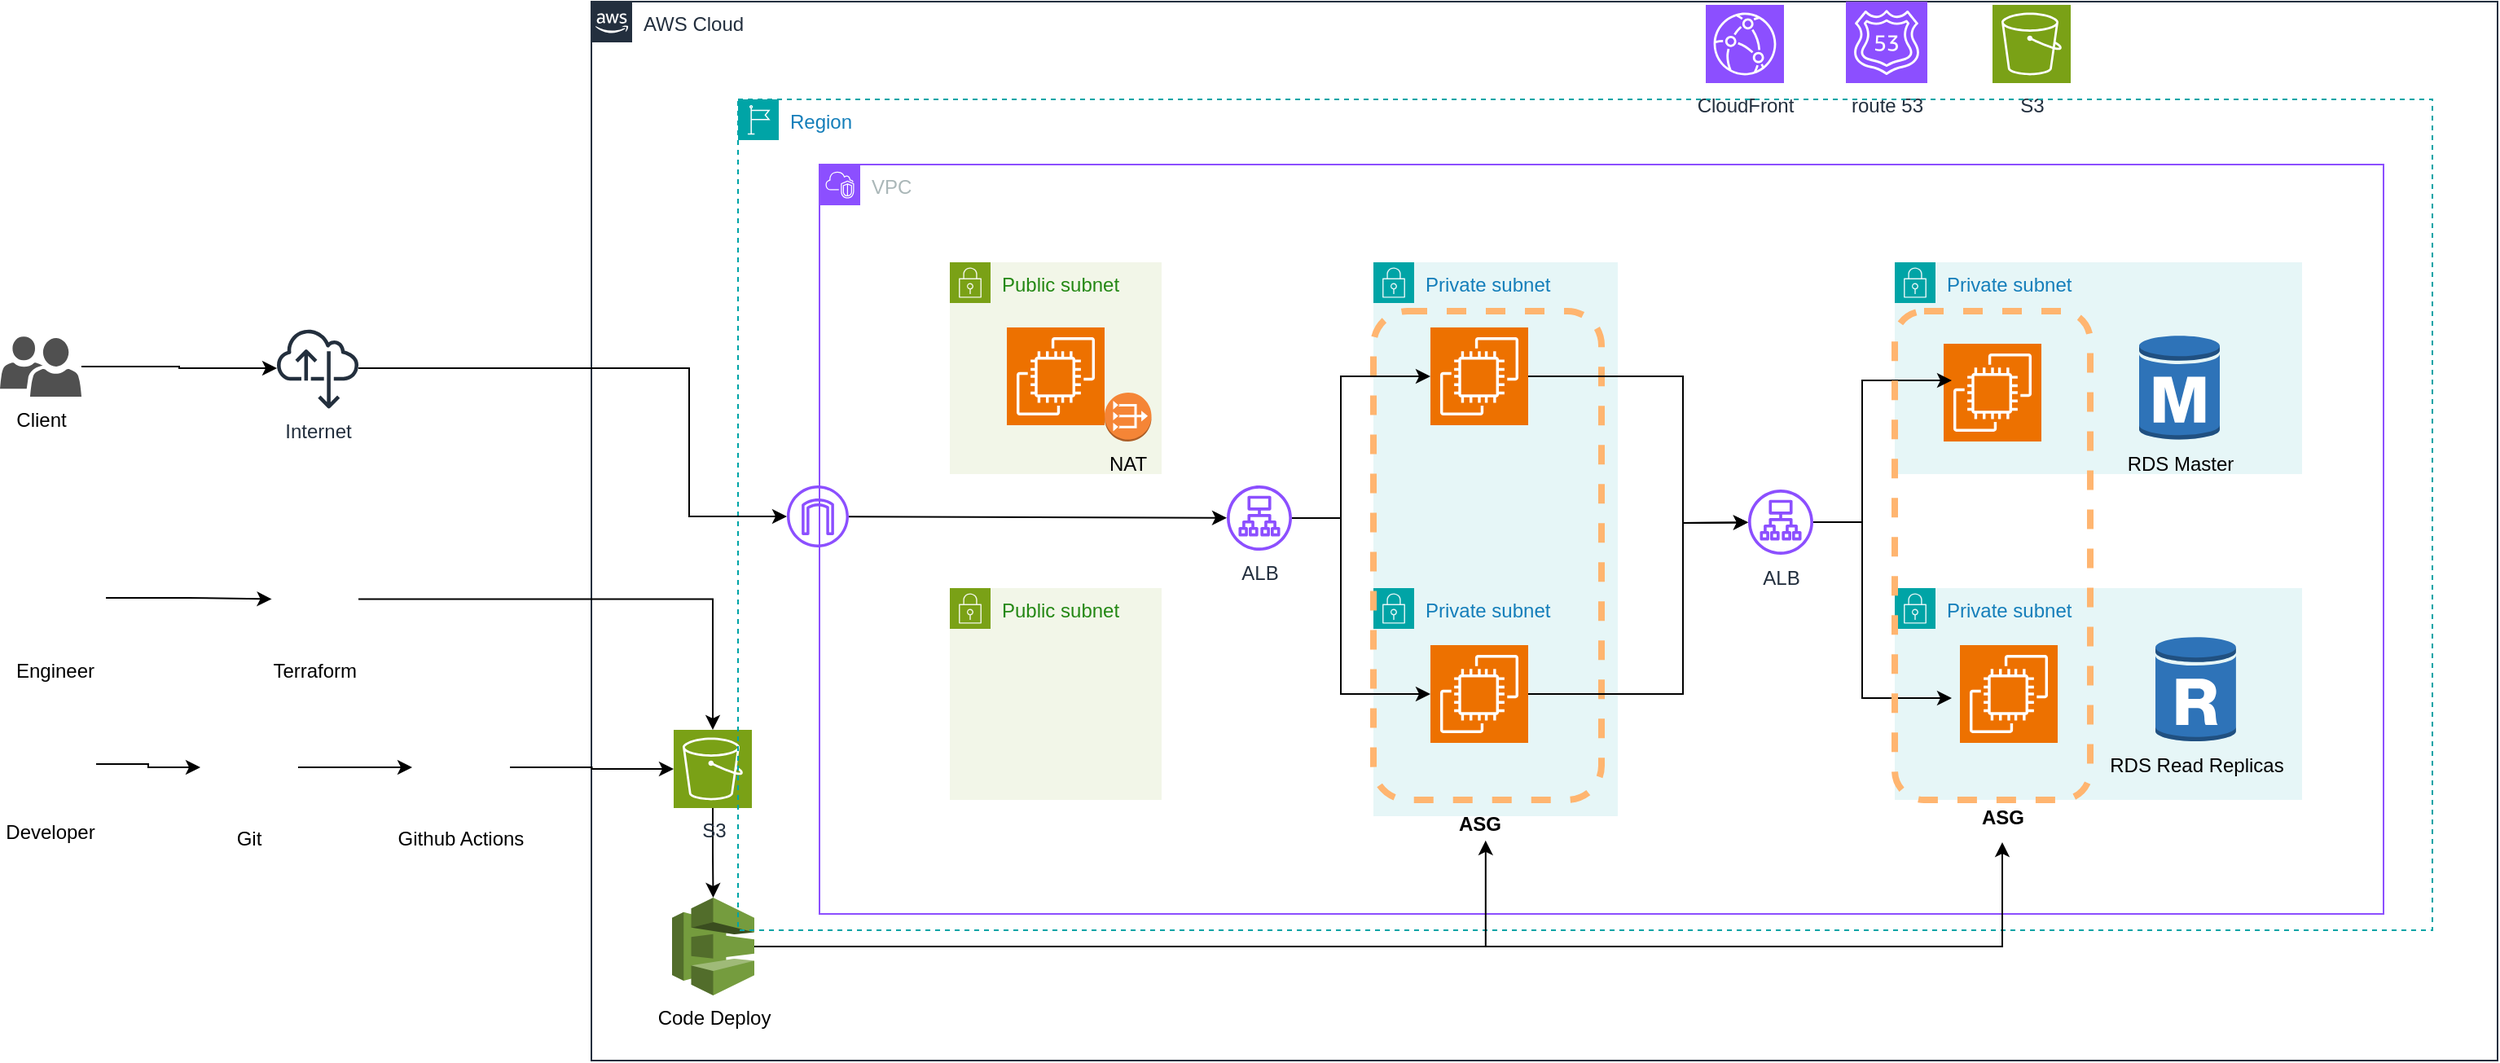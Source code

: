 <mxfile version="26.0.10">
  <diagram name="페이지-1" id="9uPsEOYuCl8V5DK4UBhb">
    <mxGraphModel dx="3267" dy="1308" grid="1" gridSize="10" guides="1" tooltips="1" connect="1" arrows="1" fold="1" page="1" pageScale="1" pageWidth="827" pageHeight="1169" math="0" shadow="0">
      <root>
        <mxCell id="0" />
        <mxCell id="1" parent="0" />
        <mxCell id="Z1jPWekJvONRtCLU7zwD-3" value="AWS Cloud" style="points=[[0,0],[0.25,0],[0.5,0],[0.75,0],[1,0],[1,0.25],[1,0.5],[1,0.75],[1,1],[0.75,1],[0.5,1],[0.25,1],[0,1],[0,0.75],[0,0.5],[0,0.25]];outlineConnect=0;gradientColor=none;html=1;whiteSpace=wrap;fontSize=12;fontStyle=0;container=1;pointerEvents=0;collapsible=0;recursiveResize=0;shape=mxgraph.aws4.group;grIcon=mxgraph.aws4.group_aws_cloud_alt;strokeColor=#232F3E;fillColor=none;verticalAlign=top;align=left;spacingLeft=30;fontColor=#232F3E;dashed=0;" parent="1" vertex="1">
          <mxGeometry x="-270" y="250" width="1170" height="650" as="geometry" />
        </mxCell>
        <mxCell id="Z1jPWekJvONRtCLU7zwD-21" value="route 53" style="sketch=0;points=[[0,0,0],[0.25,0,0],[0.5,0,0],[0.75,0,0],[1,0,0],[0,1,0],[0.25,1,0],[0.5,1,0],[0.75,1,0],[1,1,0],[0,0.25,0],[0,0.5,0],[0,0.75,0],[1,0.25,0],[1,0.5,0],[1,0.75,0]];outlineConnect=0;fontColor=#232F3E;fillColor=#8C4FFF;strokeColor=#ffffff;dashed=0;verticalLabelPosition=bottom;verticalAlign=top;align=center;html=1;fontSize=12;fontStyle=0;aspect=fixed;shape=mxgraph.aws4.resourceIcon;resIcon=mxgraph.aws4.route_53;" parent="Z1jPWekJvONRtCLU7zwD-3" vertex="1">
          <mxGeometry x="770" width="50" height="50" as="geometry" />
        </mxCell>
        <mxCell id="Z1jPWekJvONRtCLU7zwD-22" value="S3" style="sketch=0;points=[[0,0,0],[0.25,0,0],[0.5,0,0],[0.75,0,0],[1,0,0],[0,1,0],[0.25,1,0],[0.5,1,0],[0.75,1,0],[1,1,0],[0,0.25,0],[0,0.5,0],[0,0.75,0],[1,0.25,0],[1,0.5,0],[1,0.75,0]];outlineConnect=0;fontColor=#232F3E;fillColor=#7AA116;strokeColor=#ffffff;dashed=0;verticalLabelPosition=bottom;verticalAlign=top;align=center;html=1;fontSize=12;fontStyle=0;aspect=fixed;shape=mxgraph.aws4.resourceIcon;resIcon=mxgraph.aws4.s3;" parent="Z1jPWekJvONRtCLU7zwD-3" vertex="1">
          <mxGeometry x="860" y="2" width="48" height="48" as="geometry" />
        </mxCell>
        <mxCell id="Z1jPWekJvONRtCLU7zwD-48" value="CloudFront" style="sketch=0;points=[[0,0,0],[0.25,0,0],[0.5,0,0],[0.75,0,0],[1,0,0],[0,1,0],[0.25,1,0],[0.5,1,0],[0.75,1,0],[1,1,0],[0,0.25,0],[0,0.5,0],[0,0.75,0],[1,0.25,0],[1,0.5,0],[1,0.75,0]];outlineConnect=0;fontColor=#232F3E;fillColor=#8C4FFF;strokeColor=#ffffff;dashed=0;verticalLabelPosition=bottom;verticalAlign=top;align=center;html=1;fontSize=12;fontStyle=0;aspect=fixed;shape=mxgraph.aws4.resourceIcon;resIcon=mxgraph.aws4.cloudfront;" parent="Z1jPWekJvONRtCLU7zwD-3" vertex="1">
          <mxGeometry x="684" y="2" width="48" height="48" as="geometry" />
        </mxCell>
        <mxCell id="ugYfDKlQI9rsIuGAAbaz-17" value="" style="edgeStyle=orthogonalEdgeStyle;rounded=0;orthogonalLoop=1;jettySize=auto;html=1;" edge="1" parent="Z1jPWekJvONRtCLU7zwD-3" source="ugYfDKlQI9rsIuGAAbaz-14" target="ugYfDKlQI9rsIuGAAbaz-16">
          <mxGeometry relative="1" as="geometry" />
        </mxCell>
        <mxCell id="ugYfDKlQI9rsIuGAAbaz-14" value="S3" style="sketch=0;points=[[0,0,0],[0.25,0,0],[0.5,0,0],[0.75,0,0],[1,0,0],[0,1,0],[0.25,1,0],[0.5,1,0],[0.75,1,0],[1,1,0],[0,0.25,0],[0,0.5,0],[0,0.75,0],[1,0.25,0],[1,0.5,0],[1,0.75,0]];outlineConnect=0;fontColor=#232F3E;fillColor=#7AA116;strokeColor=#ffffff;dashed=0;verticalLabelPosition=bottom;verticalAlign=top;align=center;html=1;fontSize=12;fontStyle=0;aspect=fixed;shape=mxgraph.aws4.resourceIcon;resIcon=mxgraph.aws4.s3;" vertex="1" parent="Z1jPWekJvONRtCLU7zwD-3">
          <mxGeometry x="50.5" y="447" width="48" height="48" as="geometry" />
        </mxCell>
        <mxCell id="ugYfDKlQI9rsIuGAAbaz-16" value="Code Deploy" style="outlineConnect=0;dashed=0;verticalLabelPosition=bottom;verticalAlign=top;align=center;html=1;shape=mxgraph.aws3.codedeploy;fillColor=#759C3E;gradientColor=none;" vertex="1" parent="Z1jPWekJvONRtCLU7zwD-3">
          <mxGeometry x="49.5" y="550" width="50.5" height="60" as="geometry" />
        </mxCell>
        <mxCell id="Z1jPWekJvONRtCLU7zwD-4" value="Region" style="points=[[0,0],[0.25,0],[0.5,0],[0.75,0],[1,0],[1,0.25],[1,0.5],[1,0.75],[1,1],[0.75,1],[0.5,1],[0.25,1],[0,1],[0,0.75],[0,0.5],[0,0.25]];outlineConnect=0;gradientColor=none;html=1;whiteSpace=wrap;fontSize=12;fontStyle=0;container=1;pointerEvents=0;collapsible=0;recursiveResize=0;shape=mxgraph.aws4.group;grIcon=mxgraph.aws4.group_region;strokeColor=#00A4A6;fillColor=none;verticalAlign=top;align=left;spacingLeft=30;fontColor=#147EBA;dashed=1;" parent="1" vertex="1">
          <mxGeometry x="-180" y="310" width="1040" height="510" as="geometry" />
        </mxCell>
        <mxCell id="Z1jPWekJvONRtCLU7zwD-1" value="VPC" style="points=[[0,0],[0.25,0],[0.5,0],[0.75,0],[1,0],[1,0.25],[1,0.5],[1,0.75],[1,1],[0.75,1],[0.5,1],[0.25,1],[0,1],[0,0.75],[0,0.5],[0,0.25]];outlineConnect=0;gradientColor=none;html=1;whiteSpace=wrap;fontSize=12;fontStyle=0;container=1;pointerEvents=0;collapsible=0;recursiveResize=0;shape=mxgraph.aws4.group;grIcon=mxgraph.aws4.group_vpc2;strokeColor=#8C4FFF;fillColor=none;verticalAlign=top;align=left;spacingLeft=30;fontColor=#AAB7B8;dashed=0;" parent="Z1jPWekJvONRtCLU7zwD-4" vertex="1">
          <mxGeometry x="50" y="40" width="960" height="460" as="geometry" />
        </mxCell>
        <mxCell id="Z1jPWekJvONRtCLU7zwD-5" value="Public subnet" style="points=[[0,0],[0.25,0],[0.5,0],[0.75,0],[1,0],[1,0.25],[1,0.5],[1,0.75],[1,1],[0.75,1],[0.5,1],[0.25,1],[0,1],[0,0.75],[0,0.5],[0,0.25]];outlineConnect=0;gradientColor=none;html=1;whiteSpace=wrap;fontSize=12;fontStyle=0;container=1;pointerEvents=0;collapsible=0;recursiveResize=0;shape=mxgraph.aws4.group;grIcon=mxgraph.aws4.group_security_group;grStroke=0;strokeColor=#7AA116;fillColor=#F2F6E8;verticalAlign=top;align=left;spacingLeft=30;fontColor=#248814;dashed=0;" parent="Z1jPWekJvONRtCLU7zwD-1" vertex="1">
          <mxGeometry x="80" y="60" width="130" height="130" as="geometry" />
        </mxCell>
        <mxCell id="Z1jPWekJvONRtCLU7zwD-11" value="" style="sketch=0;points=[[0,0,0],[0.25,0,0],[0.5,0,0],[0.75,0,0],[1,0,0],[0,1,0],[0.25,1,0],[0.5,1,0],[0.75,1,0],[1,1,0],[0,0.25,0],[0,0.5,0],[0,0.75,0],[1,0.25,0],[1,0.5,0],[1,0.75,0]];outlineConnect=0;fontColor=#232F3E;fillColor=#ED7100;strokeColor=#ffffff;dashed=0;verticalLabelPosition=bottom;verticalAlign=top;align=center;html=1;fontSize=12;fontStyle=0;aspect=fixed;shape=mxgraph.aws4.resourceIcon;resIcon=mxgraph.aws4.ec2;" parent="Z1jPWekJvONRtCLU7zwD-5" vertex="1">
          <mxGeometry x="35" y="40" width="60" height="60" as="geometry" />
        </mxCell>
        <mxCell id="ugYfDKlQI9rsIuGAAbaz-38" value="NAT" style="outlineConnect=0;dashed=0;verticalLabelPosition=bottom;verticalAlign=top;align=center;html=1;shape=mxgraph.aws3.vpc_nat_gateway;fillColor=#F58536;gradientColor=none;" vertex="1" parent="Z1jPWekJvONRtCLU7zwD-5">
          <mxGeometry x="95" y="80" width="28.75" height="30" as="geometry" />
        </mxCell>
        <mxCell id="Z1jPWekJvONRtCLU7zwD-6" value="Public subnet" style="points=[[0,0],[0.25,0],[0.5,0],[0.75,0],[1,0],[1,0.25],[1,0.5],[1,0.75],[1,1],[0.75,1],[0.5,1],[0.25,1],[0,1],[0,0.75],[0,0.5],[0,0.25]];outlineConnect=0;gradientColor=none;html=1;whiteSpace=wrap;fontSize=12;fontStyle=0;container=1;pointerEvents=0;collapsible=0;recursiveResize=0;shape=mxgraph.aws4.group;grIcon=mxgraph.aws4.group_security_group;grStroke=0;strokeColor=#7AA116;fillColor=#F2F6E8;verticalAlign=top;align=left;spacingLeft=30;fontColor=#248814;dashed=0;" parent="Z1jPWekJvONRtCLU7zwD-1" vertex="1">
          <mxGeometry x="80" y="260" width="130" height="130" as="geometry" />
        </mxCell>
        <mxCell id="Z1jPWekJvONRtCLU7zwD-7" value="Private subnet" style="points=[[0,0],[0.25,0],[0.5,0],[0.75,0],[1,0],[1,0.25],[1,0.5],[1,0.75],[1,1],[0.75,1],[0.5,1],[0.25,1],[0,1],[0,0.75],[0,0.5],[0,0.25]];outlineConnect=0;gradientColor=none;html=1;whiteSpace=wrap;fontSize=12;fontStyle=0;container=1;pointerEvents=0;collapsible=0;recursiveResize=0;shape=mxgraph.aws4.group;grIcon=mxgraph.aws4.group_security_group;grStroke=0;strokeColor=#00A4A6;fillColor=#E6F6F7;verticalAlign=top;align=left;spacingLeft=30;fontColor=#147EBA;dashed=0;" parent="Z1jPWekJvONRtCLU7zwD-1" vertex="1">
          <mxGeometry x="340" y="60" width="150" height="340" as="geometry" />
        </mxCell>
        <mxCell id="Z1jPWekJvONRtCLU7zwD-12" value="" style="sketch=0;points=[[0,0,0],[0.25,0,0],[0.5,0,0],[0.75,0,0],[1,0,0],[0,1,0],[0.25,1,0],[0.5,1,0],[0.75,1,0],[1,1,0],[0,0.25,0],[0,0.5,0],[0,0.75,0],[1,0.25,0],[1,0.5,0],[1,0.75,0]];outlineConnect=0;fontColor=#232F3E;fillColor=#ED7100;strokeColor=#ffffff;dashed=0;verticalLabelPosition=bottom;verticalAlign=top;align=center;html=1;fontSize=12;fontStyle=0;aspect=fixed;shape=mxgraph.aws4.resourceIcon;resIcon=mxgraph.aws4.ec2;" parent="Z1jPWekJvONRtCLU7zwD-7" vertex="1">
          <mxGeometry x="35" y="40" width="60" height="60" as="geometry" />
        </mxCell>
        <mxCell id="Z1jPWekJvONRtCLU7zwD-8" value="Private subnet" style="points=[[0,0],[0.25,0],[0.5,0],[0.75,0],[1,0],[1,0.25],[1,0.5],[1,0.75],[1,1],[0.75,1],[0.5,1],[0.25,1],[0,1],[0,0.75],[0,0.5],[0,0.25]];outlineConnect=0;gradientColor=none;html=1;whiteSpace=wrap;fontSize=12;fontStyle=0;container=1;pointerEvents=0;collapsible=0;recursiveResize=0;shape=mxgraph.aws4.group;grIcon=mxgraph.aws4.group_security_group;grStroke=0;strokeColor=#00A4A6;fillColor=#E6F6F7;verticalAlign=top;align=left;spacingLeft=30;fontColor=#147EBA;dashed=0;" parent="Z1jPWekJvONRtCLU7zwD-7" vertex="1">
          <mxGeometry y="200" width="150" height="130" as="geometry" />
        </mxCell>
        <mxCell id="Z1jPWekJvONRtCLU7zwD-13" value="" style="sketch=0;points=[[0,0,0],[0.25,0,0],[0.5,0,0],[0.75,0,0],[1,0,0],[0,1,0],[0.25,1,0],[0.5,1,0],[0.75,1,0],[1,1,0],[0,0.25,0],[0,0.5,0],[0,0.75,0],[1,0.25,0],[1,0.5,0],[1,0.75,0]];outlineConnect=0;fontColor=#232F3E;fillColor=#ED7100;strokeColor=#ffffff;dashed=0;verticalLabelPosition=bottom;verticalAlign=top;align=center;html=1;fontSize=12;fontStyle=0;aspect=fixed;shape=mxgraph.aws4.resourceIcon;resIcon=mxgraph.aws4.ec2;" parent="Z1jPWekJvONRtCLU7zwD-8" vertex="1">
          <mxGeometry x="35" y="35" width="60" height="60" as="geometry" />
        </mxCell>
        <mxCell id="ugYfDKlQI9rsIuGAAbaz-24" value="" style="rounded=1;whiteSpace=wrap;html=1;fillColor=none;strokeColor=#FFB570;strokeWidth=4;dashed=1;" vertex="1" parent="Z1jPWekJvONRtCLU7zwD-7">
          <mxGeometry y="30" width="140" height="300" as="geometry" />
        </mxCell>
        <mxCell id="Z1jPWekJvONRtCLU7zwD-9" value="Private subnet" style="points=[[0,0],[0.25,0],[0.5,0],[0.75,0],[1,0],[1,0.25],[1,0.5],[1,0.75],[1,1],[0.75,1],[0.5,1],[0.25,1],[0,1],[0,0.75],[0,0.5],[0,0.25]];outlineConnect=0;gradientColor=none;html=1;whiteSpace=wrap;fontSize=12;fontStyle=0;container=1;pointerEvents=0;collapsible=0;recursiveResize=0;shape=mxgraph.aws4.group;grIcon=mxgraph.aws4.group_security_group;grStroke=0;strokeColor=#00A4A6;fillColor=#E6F6F7;verticalAlign=top;align=left;spacingLeft=30;fontColor=#147EBA;dashed=0;" parent="Z1jPWekJvONRtCLU7zwD-1" vertex="1">
          <mxGeometry x="660" y="260" width="250" height="130" as="geometry" />
        </mxCell>
        <mxCell id="Z1jPWekJvONRtCLU7zwD-17" value="" style="sketch=0;points=[[0,0,0],[0.25,0,0],[0.5,0,0],[0.75,0,0],[1,0,0],[0,1,0],[0.25,1,0],[0.5,1,0],[0.75,1,0],[1,1,0],[0,0.25,0],[0,0.5,0],[0,0.75,0],[1,0.25,0],[1,0.5,0],[1,0.75,0]];outlineConnect=0;fontColor=#232F3E;fillColor=#ED7100;strokeColor=#ffffff;dashed=0;verticalLabelPosition=bottom;verticalAlign=top;align=center;html=1;fontSize=12;fontStyle=0;aspect=fixed;shape=mxgraph.aws4.resourceIcon;resIcon=mxgraph.aws4.ec2;" parent="Z1jPWekJvONRtCLU7zwD-9" vertex="1">
          <mxGeometry x="40" y="35" width="60" height="60" as="geometry" />
        </mxCell>
        <mxCell id="Z1jPWekJvONRtCLU7zwD-47" value="RDS Read Replicas" style="outlineConnect=0;dashed=0;verticalLabelPosition=bottom;verticalAlign=top;align=center;html=1;shape=mxgraph.aws3.rds_db_instance_read_replica;fillColor=#2E73B8;gradientColor=none;" parent="Z1jPWekJvONRtCLU7zwD-9" vertex="1">
          <mxGeometry x="160" y="29" width="49.5" height="66" as="geometry" />
        </mxCell>
        <mxCell id="Z1jPWekJvONRtCLU7zwD-10" value="Private subnet" style="points=[[0,0],[0.25,0],[0.5,0],[0.75,0],[1,0],[1,0.25],[1,0.5],[1,0.75],[1,1],[0.75,1],[0.5,1],[0.25,1],[0,1],[0,0.75],[0,0.5],[0,0.25]];outlineConnect=0;gradientColor=none;html=1;whiteSpace=wrap;fontSize=12;fontStyle=0;container=1;pointerEvents=0;collapsible=0;recursiveResize=0;shape=mxgraph.aws4.group;grIcon=mxgraph.aws4.group_security_group;grStroke=0;strokeColor=#00A4A6;fillColor=#E6F6F7;verticalAlign=top;align=left;spacingLeft=30;fontColor=#147EBA;dashed=0;" parent="Z1jPWekJvONRtCLU7zwD-1" vertex="1">
          <mxGeometry x="660" y="60" width="250" height="130" as="geometry" />
        </mxCell>
        <mxCell id="Z1jPWekJvONRtCLU7zwD-16" value="" style="sketch=0;points=[[0,0,0],[0.25,0,0],[0.5,0,0],[0.75,0,0],[1,0,0],[0,1,0],[0.25,1,0],[0.5,1,0],[0.75,1,0],[1,1,0],[0,0.25,0],[0,0.5,0],[0,0.75,0],[1,0.25,0],[1,0.5,0],[1,0.75,0]];outlineConnect=0;fontColor=#232F3E;fillColor=#ED7100;strokeColor=#ffffff;dashed=0;verticalLabelPosition=bottom;verticalAlign=top;align=center;html=1;fontSize=12;fontStyle=0;aspect=fixed;shape=mxgraph.aws4.resourceIcon;resIcon=mxgraph.aws4.ec2;" parent="Z1jPWekJvONRtCLU7zwD-10" vertex="1">
          <mxGeometry x="30" y="50" width="60" height="60" as="geometry" />
        </mxCell>
        <mxCell id="Z1jPWekJvONRtCLU7zwD-46" value="RDS Master" style="outlineConnect=0;dashed=0;verticalLabelPosition=bottom;verticalAlign=top;align=center;html=1;shape=mxgraph.aws3.rds_db_instance;fillColor=#2E73B8;gradientColor=none;" parent="Z1jPWekJvONRtCLU7zwD-10" vertex="1">
          <mxGeometry x="150" y="44" width="49.5" height="66" as="geometry" />
        </mxCell>
        <mxCell id="Z1jPWekJvONRtCLU7zwD-24" value="" style="sketch=0;outlineConnect=0;fontColor=#232F3E;gradientColor=none;fillColor=#8C4FFF;strokeColor=none;dashed=0;verticalLabelPosition=bottom;verticalAlign=top;align=center;html=1;fontSize=12;fontStyle=0;aspect=fixed;pointerEvents=1;shape=mxgraph.aws4.internet_gateway;" parent="Z1jPWekJvONRtCLU7zwD-1" vertex="1">
          <mxGeometry x="-20" y="197" width="38" height="38" as="geometry" />
        </mxCell>
        <mxCell id="Z1jPWekJvONRtCLU7zwD-26" value="ALB" style="sketch=0;outlineConnect=0;fontColor=#232F3E;gradientColor=none;fillColor=#8C4FFF;strokeColor=none;dashed=0;verticalLabelPosition=bottom;verticalAlign=top;align=center;html=1;fontSize=12;fontStyle=0;aspect=fixed;pointerEvents=1;shape=mxgraph.aws4.application_load_balancer;" parent="Z1jPWekJvONRtCLU7zwD-1" vertex="1">
          <mxGeometry x="250" y="197" width="40" height="40" as="geometry" />
        </mxCell>
        <mxCell id="Z1jPWekJvONRtCLU7zwD-32" value="" style="endArrow=classic;html=1;rounded=0;" parent="Z1jPWekJvONRtCLU7zwD-1" source="Z1jPWekJvONRtCLU7zwD-24" target="Z1jPWekJvONRtCLU7zwD-26" edge="1">
          <mxGeometry width="50" height="50" relative="1" as="geometry">
            <mxPoint x="100" y="220" as="sourcePoint" />
            <mxPoint x="150" y="170" as="targetPoint" />
          </mxGeometry>
        </mxCell>
        <mxCell id="Z1jPWekJvONRtCLU7zwD-33" value="" style="endArrow=classic;html=1;rounded=0;entryX=0;entryY=0.5;entryDx=0;entryDy=0;entryPerimeter=0;" parent="Z1jPWekJvONRtCLU7zwD-1" source="Z1jPWekJvONRtCLU7zwD-26" target="Z1jPWekJvONRtCLU7zwD-12" edge="1">
          <mxGeometry width="50" height="50" relative="1" as="geometry">
            <mxPoint x="360" y="218" as="sourcePoint" />
            <mxPoint x="410" y="168" as="targetPoint" />
            <Array as="points">
              <mxPoint x="320" y="217" />
              <mxPoint x="320" y="130" />
            </Array>
          </mxGeometry>
        </mxCell>
        <mxCell id="Z1jPWekJvONRtCLU7zwD-34" value="" style="endArrow=classic;html=1;rounded=0;entryX=0;entryY=0.5;entryDx=0;entryDy=0;entryPerimeter=0;" parent="Z1jPWekJvONRtCLU7zwD-1" source="Z1jPWekJvONRtCLU7zwD-26" target="Z1jPWekJvONRtCLU7zwD-13" edge="1">
          <mxGeometry width="50" height="50" relative="1" as="geometry">
            <mxPoint x="690" y="240" as="sourcePoint" />
            <mxPoint x="740" y="190" as="targetPoint" />
            <Array as="points">
              <mxPoint x="320" y="217" />
              <mxPoint x="320" y="325" />
            </Array>
          </mxGeometry>
        </mxCell>
        <mxCell id="Z1jPWekJvONRtCLU7zwD-38" value="ALB" style="sketch=0;outlineConnect=0;fontColor=#232F3E;gradientColor=none;fillColor=#8C4FFF;strokeColor=none;dashed=0;verticalLabelPosition=bottom;verticalAlign=top;align=center;html=1;fontSize=12;fontStyle=0;aspect=fixed;pointerEvents=1;shape=mxgraph.aws4.application_load_balancer;" parent="Z1jPWekJvONRtCLU7zwD-1" vertex="1">
          <mxGeometry x="570" y="199.5" width="40" height="40" as="geometry" />
        </mxCell>
        <mxCell id="Z1jPWekJvONRtCLU7zwD-39" value="" style="endArrow=classic;html=1;rounded=0;entryX=0;entryY=0.5;entryDx=0;entryDy=0;entryPerimeter=0;" parent="Z1jPWekJvONRtCLU7zwD-1" source="Z1jPWekJvONRtCLU7zwD-38" edge="1">
          <mxGeometry width="50" height="50" relative="1" as="geometry">
            <mxPoint x="1010" y="242.5" as="sourcePoint" />
            <mxPoint x="695" y="327.5" as="targetPoint" />
            <Array as="points">
              <mxPoint x="640" y="219.5" />
              <mxPoint x="640" y="327.5" />
            </Array>
          </mxGeometry>
        </mxCell>
        <mxCell id="Z1jPWekJvONRtCLU7zwD-40" value="" style="endArrow=classic;html=1;rounded=0;entryX=0;entryY=0.5;entryDx=0;entryDy=0;entryPerimeter=0;" parent="Z1jPWekJvONRtCLU7zwD-1" source="Z1jPWekJvONRtCLU7zwD-38" edge="1">
          <mxGeometry width="50" height="50" relative="1" as="geometry">
            <mxPoint x="680" y="220.5" as="sourcePoint" />
            <mxPoint x="695" y="132.5" as="targetPoint" />
            <Array as="points">
              <mxPoint x="640" y="219.5" />
              <mxPoint x="640" y="132.5" />
            </Array>
          </mxGeometry>
        </mxCell>
        <mxCell id="Z1jPWekJvONRtCLU7zwD-41" value="" style="endArrow=classic;html=1;rounded=0;exitX=1;exitY=0.5;exitDx=0;exitDy=0;exitPerimeter=0;" parent="Z1jPWekJvONRtCLU7zwD-1" source="Z1jPWekJvONRtCLU7zwD-12" target="Z1jPWekJvONRtCLU7zwD-38" edge="1">
          <mxGeometry width="50" height="50" relative="1" as="geometry">
            <mxPoint x="420" y="-160" as="sourcePoint" />
            <mxPoint x="470" y="-210" as="targetPoint" />
            <Array as="points">
              <mxPoint x="530" y="130" />
              <mxPoint x="530" y="220" />
            </Array>
          </mxGeometry>
        </mxCell>
        <mxCell id="Z1jPWekJvONRtCLU7zwD-42" value="" style="endArrow=classic;html=1;rounded=0;exitX=1;exitY=0.5;exitDx=0;exitDy=0;exitPerimeter=0;" parent="Z1jPWekJvONRtCLU7zwD-1" source="Z1jPWekJvONRtCLU7zwD-13" target="Z1jPWekJvONRtCLU7zwD-38" edge="1">
          <mxGeometry width="50" height="50" relative="1" as="geometry">
            <mxPoint x="500" y="-140" as="sourcePoint" />
            <mxPoint x="550" y="-190" as="targetPoint" />
            <Array as="points">
              <mxPoint x="530" y="325" />
              <mxPoint x="530" y="270" />
              <mxPoint x="530" y="220" />
            </Array>
          </mxGeometry>
        </mxCell>
        <mxCell id="ugYfDKlQI9rsIuGAAbaz-27" value="" style="rounded=1;whiteSpace=wrap;html=1;fillColor=none;strokeColor=#FFB570;strokeWidth=4;dashed=1;" vertex="1" parent="Z1jPWekJvONRtCLU7zwD-1">
          <mxGeometry x="660" y="90" width="120" height="300" as="geometry" />
        </mxCell>
        <mxCell id="ugYfDKlQI9rsIuGAAbaz-28" value="&lt;b&gt;ASG&lt;/b&gt;" style="text;html=1;align=center;verticalAlign=middle;resizable=0;points=[];autosize=1;strokeColor=none;fillColor=none;" vertex="1" parent="Z1jPWekJvONRtCLU7zwD-1">
          <mxGeometry x="380" y="390" width="50" height="30" as="geometry" />
        </mxCell>
        <mxCell id="ugYfDKlQI9rsIuGAAbaz-29" value="&lt;b&gt;ASG&lt;/b&gt;" style="text;html=1;align=center;verticalAlign=middle;resizable=0;points=[];autosize=1;strokeColor=none;fillColor=none;" vertex="1" parent="Z1jPWekJvONRtCLU7zwD-1">
          <mxGeometry x="701" y="386" width="50" height="30" as="geometry" />
        </mxCell>
        <mxCell id="ugYfDKlQI9rsIuGAAbaz-3" style="edgeStyle=orthogonalEdgeStyle;rounded=0;orthogonalLoop=1;jettySize=auto;html=1;" edge="1" parent="1" source="Z1jPWekJvONRtCLU7zwD-23" target="ugYfDKlQI9rsIuGAAbaz-1">
          <mxGeometry relative="1" as="geometry" />
        </mxCell>
        <mxCell id="Z1jPWekJvONRtCLU7zwD-23" value="Client" style="sketch=0;pointerEvents=1;shadow=0;dashed=0;html=1;strokeColor=none;labelPosition=center;verticalLabelPosition=bottom;verticalAlign=top;align=center;fillColor=#505050;shape=mxgraph.mscae.intune.user_group" parent="1" vertex="1">
          <mxGeometry x="-633" y="455.5" width="50" height="37" as="geometry" />
        </mxCell>
        <mxCell id="ugYfDKlQI9rsIuGAAbaz-2" style="edgeStyle=orthogonalEdgeStyle;rounded=0;orthogonalLoop=1;jettySize=auto;html=1;" edge="1" parent="1" source="ugYfDKlQI9rsIuGAAbaz-1" target="Z1jPWekJvONRtCLU7zwD-24">
          <mxGeometry relative="1" as="geometry">
            <Array as="points">
              <mxPoint x="-210" y="475" />
              <mxPoint x="-210" y="566" />
            </Array>
          </mxGeometry>
        </mxCell>
        <mxCell id="ugYfDKlQI9rsIuGAAbaz-1" value="Internet" style="sketch=0;outlineConnect=0;fontColor=#232F3E;gradientColor=none;fillColor=#232F3D;strokeColor=none;dashed=0;verticalLabelPosition=bottom;verticalAlign=top;align=center;html=1;fontSize=12;fontStyle=0;aspect=fixed;pointerEvents=1;shape=mxgraph.aws4.internet_alt22;" vertex="1" parent="1">
          <mxGeometry x="-463" y="450" width="50" height="50" as="geometry" />
        </mxCell>
        <mxCell id="ugYfDKlQI9rsIuGAAbaz-12" value="" style="edgeStyle=orthogonalEdgeStyle;rounded=0;orthogonalLoop=1;jettySize=auto;html=1;" edge="1" parent="1" source="ugYfDKlQI9rsIuGAAbaz-4" target="ugYfDKlQI9rsIuGAAbaz-8">
          <mxGeometry relative="1" as="geometry" />
        </mxCell>
        <mxCell id="ugYfDKlQI9rsIuGAAbaz-4" value="Developer" style="shape=image;verticalLabelPosition=bottom;labelBackgroundColor=default;verticalAlign=top;aspect=fixed;imageAspect=0;image=https://cdn-icons-png.flaticon.com/512/6840/6840478.png;" vertex="1" parent="1">
          <mxGeometry x="-630" y="690" width="56" height="56" as="geometry" />
        </mxCell>
        <mxCell id="ugYfDKlQI9rsIuGAAbaz-13" value="" style="edgeStyle=orthogonalEdgeStyle;rounded=0;orthogonalLoop=1;jettySize=auto;html=1;" edge="1" parent="1" source="ugYfDKlQI9rsIuGAAbaz-8" target="ugYfDKlQI9rsIuGAAbaz-11">
          <mxGeometry relative="1" as="geometry" />
        </mxCell>
        <mxCell id="ugYfDKlQI9rsIuGAAbaz-8" value="Git" style="shape=image;verticalLabelPosition=bottom;labelBackgroundColor=default;verticalAlign=top;aspect=fixed;imageAspect=0;image=https://blog.kakaocdn.net/dn/chHJqf/btr0gC50E1R/S6e2gdgIrTTlKojkChnZsK/img.png;" vertex="1" parent="1">
          <mxGeometry x="-510" y="690" width="60" height="60" as="geometry" />
        </mxCell>
        <mxCell id="ugYfDKlQI9rsIuGAAbaz-15" value="" style="edgeStyle=orthogonalEdgeStyle;rounded=0;orthogonalLoop=1;jettySize=auto;html=1;" edge="1" parent="1" source="ugYfDKlQI9rsIuGAAbaz-11" target="ugYfDKlQI9rsIuGAAbaz-14">
          <mxGeometry relative="1" as="geometry" />
        </mxCell>
        <mxCell id="ugYfDKlQI9rsIuGAAbaz-11" value="Github Actions" style="shape=image;verticalLabelPosition=bottom;labelBackgroundColor=default;verticalAlign=top;aspect=fixed;imageAspect=0;image=https://miro.medium.com/v2/resize:fit:400/1*txwKGJOoQ2W0ka_9htbu0Q.png;" vertex="1" parent="1">
          <mxGeometry x="-380" y="690" width="60" height="60" as="geometry" />
        </mxCell>
        <mxCell id="ugYfDKlQI9rsIuGAAbaz-19" value="" style="edgeStyle=orthogonalEdgeStyle;rounded=0;orthogonalLoop=1;jettySize=auto;html=1;entryX=0.578;entryY=0.831;entryDx=0;entryDy=0;entryPerimeter=0;" edge="1" parent="1" source="ugYfDKlQI9rsIuGAAbaz-16" target="ugYfDKlQI9rsIuGAAbaz-28">
          <mxGeometry relative="1" as="geometry">
            <mxPoint x="200" y="840" as="targetPoint" />
          </mxGeometry>
        </mxCell>
        <mxCell id="ugYfDKlQI9rsIuGAAbaz-31" style="edgeStyle=orthogonalEdgeStyle;rounded=0;orthogonalLoop=1;jettySize=auto;html=1;" edge="1" parent="1" source="ugYfDKlQI9rsIuGAAbaz-16" target="ugYfDKlQI9rsIuGAAbaz-29">
          <mxGeometry relative="1" as="geometry" />
        </mxCell>
        <mxCell id="ugYfDKlQI9rsIuGAAbaz-36" style="edgeStyle=orthogonalEdgeStyle;rounded=0;orthogonalLoop=1;jettySize=auto;html=1;" edge="1" parent="1" source="ugYfDKlQI9rsIuGAAbaz-32" target="ugYfDKlQI9rsIuGAAbaz-33">
          <mxGeometry relative="1" as="geometry" />
        </mxCell>
        <mxCell id="ugYfDKlQI9rsIuGAAbaz-32" value="Engineer" style="shape=image;verticalLabelPosition=bottom;labelBackgroundColor=default;verticalAlign=top;aspect=fixed;imageAspect=0;image=https://cdn-icons-png.flaticon.com/512/6009/6009939.png;" vertex="1" parent="1">
          <mxGeometry x="-630" y="585" width="62" height="62" as="geometry" />
        </mxCell>
        <mxCell id="ugYfDKlQI9rsIuGAAbaz-34" style="edgeStyle=orthogonalEdgeStyle;rounded=0;orthogonalLoop=1;jettySize=auto;html=1;" edge="1" parent="1" source="ugYfDKlQI9rsIuGAAbaz-33" target="ugYfDKlQI9rsIuGAAbaz-14">
          <mxGeometry relative="1" as="geometry" />
        </mxCell>
        <mxCell id="ugYfDKlQI9rsIuGAAbaz-33" value="Terraform" style="shape=image;verticalLabelPosition=bottom;labelBackgroundColor=default;verticalAlign=top;aspect=fixed;imageAspect=0;image=https://static-00.iconduck.com/assets.00/terraform-icon-1803x2048-hodrzd3t.png;" vertex="1" parent="1">
          <mxGeometry x="-466.24" y="586.5" width="53.24" height="60.5" as="geometry" />
        </mxCell>
      </root>
    </mxGraphModel>
  </diagram>
</mxfile>
